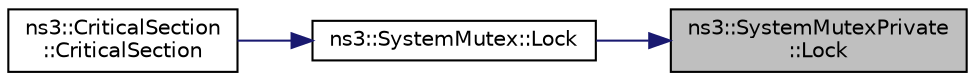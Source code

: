digraph "ns3::SystemMutexPrivate::Lock"
{
 // LATEX_PDF_SIZE
  edge [fontname="Helvetica",fontsize="10",labelfontname="Helvetica",labelfontsize="10"];
  node [fontname="Helvetica",fontsize="10",shape=record];
  rankdir="RL";
  Node1 [label="ns3::SystemMutexPrivate\l::Lock",height=0.2,width=0.4,color="black", fillcolor="grey75", style="filled", fontcolor="black",tooltip="Acquire ownership of the mutex."];
  Node1 -> Node2 [dir="back",color="midnightblue",fontsize="10",style="solid",fontname="Helvetica"];
  Node2 [label="ns3::SystemMutex::Lock",height=0.2,width=0.4,color="black", fillcolor="white", style="filled",URL="$classns3_1_1_system_mutex.html#a28900ef4479f872b78eb3467ad27157a",tooltip="Acquire ownership of the Mutual Exclusion object."];
  Node2 -> Node3 [dir="back",color="midnightblue",fontsize="10",style="solid",fontname="Helvetica"];
  Node3 [label="ns3::CriticalSection\l::CriticalSection",height=0.2,width=0.4,color="black", fillcolor="white", style="filled",URL="$classns3_1_1_critical_section.html#a35704dd8cd5640871670bd52f6ba6bad",tooltip="Construct with the required SystemMutex."];
}
